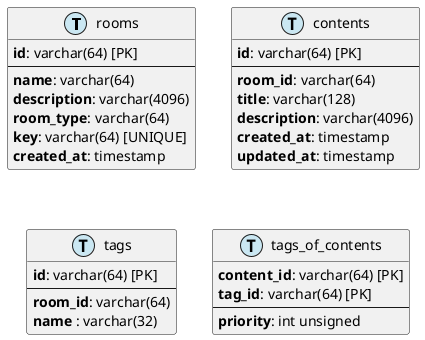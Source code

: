 @startuml modifications_E_to_T

!define TRANSACTION CAE7F2

entity rooms <<T,TRANSACTION>> {
**id**: varchar(64) [PK]
--
**name**: varchar(64)
**description**: varchar(4096)
**room_type**: varchar(64)
**key**: varchar(64) [UNIQUE]
**created_at**: timestamp
}


entity contents <<T,TRANSACTION>> {
**id**: varchar(64) [PK]
--
**room_id**: varchar(64)
**title**: varchar(128)
**description**: varchar(4096)
**created_at**: timestamp
**updated_at**: timestamp
}

entity tags <<T,TRANSACTION>> {
**id**: varchar(64) [PK]
--
**room_id**: varchar(64)
**name** : varchar(32)
}

entity tags_of_contents <<T,TRANSACTION>> {
**content_id**: varchar(64) [PK]
**tag_id**: varchar(64) [PK]
--
**priority**: int unsigned
}

@enduml